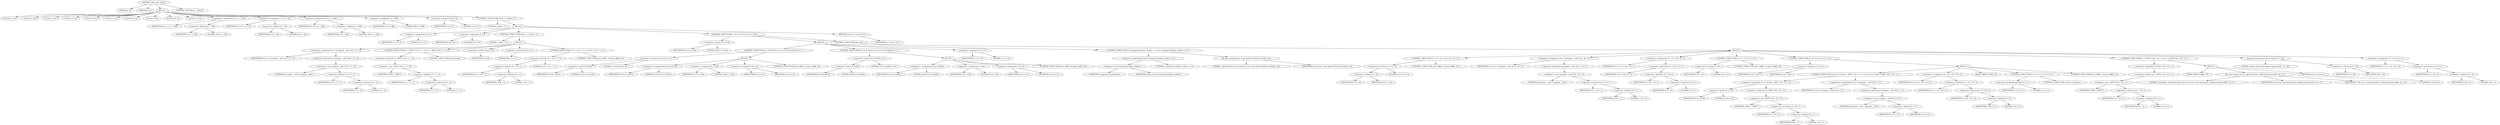 digraph udhcp_get_option {  
"1000111" [label = "(METHOD,udhcp_get_option)" ]
"1000112" [label = "(PARAM,int a1)" ]
"1000113" [label = "(PARAM,int a2)" ]
"1000114" [label = "(BLOCK,,)" ]
"1000115" [label = "(LOCAL,v2: int)" ]
"1000116" [label = "(LOCAL,v3: int)" ]
"1000117" [label = "(LOCAL,v4: int)" ]
"1000118" [label = "(LOCAL,v5: int)" ]
"1000119" [label = "(LOCAL,v6: int)" ]
"1000120" [label = "(LOCAL,v7: int)" ]
"1000121" [label = "(LOCAL,v8: int)" ]
"1000122" [label = "(LOCAL,v9: int)" ]
"1000123" [label = "(LOCAL,v10: int)" ]
"1000124" [label = "(LOCAL,v11: int)" ]
"1000125" [label = "(<operator>.assignment,v2 = a1 + 108)" ]
"1000126" [label = "(IDENTIFIER,v2,v2 = a1 + 108)" ]
"1000127" [label = "(<operator>.addition,a1 + 108)" ]
"1000128" [label = "(IDENTIFIER,a1,a1 + 108)" ]
"1000129" [label = "(LITERAL,108,a1 + 108)" ]
"1000130" [label = "(<operator>.assignment,v3 = a1 + 44)" ]
"1000131" [label = "(IDENTIFIER,v3,v3 = a1 + 44)" ]
"1000132" [label = "(<operator>.addition,a1 + 44)" ]
"1000133" [label = "(IDENTIFIER,a1,a1 + 44)" ]
"1000134" [label = "(LITERAL,44,a1 + 44)" ]
"1000135" [label = "(<operator>.assignment,v4 = a1 + 240)" ]
"1000136" [label = "(IDENTIFIER,v4,v4 = a1 + 240)" ]
"1000137" [label = "(<operator>.addition,a1 + 240)" ]
"1000138" [label = "(IDENTIFIER,a1,a1 + 240)" ]
"1000139" [label = "(LITERAL,240,a1 + 240)" ]
"1000140" [label = "(<operator>.assignment,v5 = 388)" ]
"1000141" [label = "(IDENTIFIER,v5,v5 = 388)" ]
"1000142" [label = "(LITERAL,388,v5 = 388)" ]
"1000143" [label = "(<operator>.assignment,v6 = 0)" ]
"1000144" [label = "(IDENTIFIER,v6,v6 = 0)" ]
"1000145" [label = "(LITERAL,0,v6 = 0)" ]
"1000146" [label = "(CONTROL_STRUCTURE,while ( 2 ),while ( 2 ))" ]
"1000147" [label = "(LITERAL,2,while ( 2 ))" ]
"1000148" [label = "(BLOCK,,)" ]
"1000149" [label = "(<operator>.assignment,v7 = 2)" ]
"1000150" [label = "(IDENTIFIER,v7,v7 = 2)" ]
"1000151" [label = "(LITERAL,2,v7 = 2)" ]
"1000152" [label = "(<operator>.assignment,v8 = 0)" ]
"1000153" [label = "(IDENTIFIER,v8,v8 = 0)" ]
"1000154" [label = "(LITERAL,0,v8 = 0)" ]
"1000155" [label = "(CONTROL_STRUCTURE,while ( 1 ),while ( 1 ))" ]
"1000156" [label = "(LITERAL,1,while ( 1 ))" ]
"1000157" [label = "(BLOCK,,)" ]
"1000158" [label = "(<operator>.assignment,v9 = *(unsigned __int8 *)(v4 + v7 - 2))" ]
"1000159" [label = "(IDENTIFIER,v9,v9 = *(unsigned __int8 *)(v4 + v7 - 2))" ]
"1000160" [label = "(<operator>.indirection,*(unsigned __int8 *)(v4 + v7 - 2))" ]
"1000161" [label = "(<operator>.cast,(unsigned __int8 *)(v4 + v7 - 2))" ]
"1000162" [label = "(UNKNOWN,unsigned __int8 *,unsigned __int8 *)" ]
"1000163" [label = "(<operator>.addition,v4 + v7 - 2)" ]
"1000164" [label = "(IDENTIFIER,v4,v4 + v7 - 2)" ]
"1000165" [label = "(<operator>.subtraction,v7 - 2)" ]
"1000166" [label = "(IDENTIFIER,v7,v7 - 2)" ]
"1000167" [label = "(LITERAL,2,v7 - 2)" ]
"1000168" [label = "(CONTROL_STRUCTURE,if ( *(_BYTE *)(v4 + v7 - 2) ),if ( *(_BYTE *)(v4 + v7 - 2) ))" ]
"1000169" [label = "(<operator>.indirection,*(_BYTE *)(v4 + v7 - 2))" ]
"1000170" [label = "(<operator>.cast,(_BYTE *)(v4 + v7 - 2))" ]
"1000171" [label = "(UNKNOWN,_BYTE *,_BYTE *)" ]
"1000172" [label = "(<operator>.addition,v4 + v7 - 2)" ]
"1000173" [label = "(IDENTIFIER,v4,v4 + v7 - 2)" ]
"1000174" [label = "(<operator>.subtraction,v7 - 2)" ]
"1000175" [label = "(IDENTIFIER,v7,v7 - 2)" ]
"1000176" [label = "(LITERAL,2,v7 - 2)" ]
"1000177" [label = "(CONTROL_STRUCTURE,break;,break;)" ]
"1000178" [label = "(<operator>.preDecrement,--v8)" ]
"1000179" [label = "(IDENTIFIER,v8,--v8)" ]
"1000180" [label = "(<operator>.preIncrement,++v7)" ]
"1000181" [label = "(IDENTIFIER,v7,++v7)" ]
"1000182" [label = "(CONTROL_STRUCTURE,if ( v5 + v8 + 1 < 2 ),if ( v5 + v8 + 1 < 2 ))" ]
"1000183" [label = "(<operator>.lessThan,v5 + v8 + 1 < 2)" ]
"1000184" [label = "(<operator>.addition,v5 + v8 + 1)" ]
"1000185" [label = "(IDENTIFIER,v5,v5 + v8 + 1)" ]
"1000186" [label = "(<operator>.addition,v8 + 1)" ]
"1000187" [label = "(IDENTIFIER,v8,v8 + 1)" ]
"1000188" [label = "(LITERAL,1,v8 + 1)" ]
"1000189" [label = "(LITERAL,2,v5 + v8 + 1 < 2)" ]
"1000190" [label = "(CONTROL_STRUCTURE,goto LABEL_19;,goto LABEL_19;)" ]
"1000191" [label = "(CONTROL_STRUCTURE,if ( v9 == 255 ),if ( v9 == 255 ))" ]
"1000192" [label = "(<operator>.equals,v9 == 255)" ]
"1000193" [label = "(IDENTIFIER,v9,v9 == 255)" ]
"1000194" [label = "(LITERAL,255,v9 == 255)" ]
"1000195" [label = "(BLOCK,,)" ]
"1000196" [label = "(CONTROL_STRUCTURE,if ( (v6 & 0x101) == 1 ),if ( (v6 & 0x101) == 1 ))" ]
"1000197" [label = "(<operator>.equals,(v6 & 0x101) == 1)" ]
"1000198" [label = "(<operator>.and,v6 & 0x101)" ]
"1000199" [label = "(IDENTIFIER,v6,v6 & 0x101)" ]
"1000200" [label = "(LITERAL,0x101,v6 & 0x101)" ]
"1000201" [label = "(LITERAL,1,(v6 & 0x101) == 1)" ]
"1000202" [label = "(BLOCK,,)" ]
"1000203" [label = "(<operators>.assignmentOr,v6 |= 0x101u)" ]
"1000204" [label = "(IDENTIFIER,v6,v6 |= 0x101u)" ]
"1000205" [label = "(LITERAL,0x101u,v6 |= 0x101u)" ]
"1000206" [label = "(<operator>.assignment,v5 = 128)" ]
"1000207" [label = "(IDENTIFIER,v5,v5 = 128)" ]
"1000208" [label = "(LITERAL,128,v5 = 128)" ]
"1000209" [label = "(<operator>.assignment,v4 = v2)" ]
"1000210" [label = "(IDENTIFIER,v4,v4 = v2)" ]
"1000211" [label = "(IDENTIFIER,v2,v4 = v2)" ]
"1000212" [label = "(CONTROL_STRUCTURE,goto LABEL_18;,goto LABEL_18;)" ]
"1000213" [label = "(CONTROL_STRUCTURE,if ( (v6 & 0x202) == 2 ),if ( (v6 & 0x202) == 2 ))" ]
"1000214" [label = "(<operator>.equals,(v6 & 0x202) == 2)" ]
"1000215" [label = "(<operator>.and,v6 & 0x202)" ]
"1000216" [label = "(IDENTIFIER,v6,v6 & 0x202)" ]
"1000217" [label = "(LITERAL,0x202,v6 & 0x202)" ]
"1000218" [label = "(LITERAL,2,(v6 & 0x202) == 2)" ]
"1000219" [label = "(BLOCK,,)" ]
"1000220" [label = "(<operators>.assignmentOr,v6 |= 0x202u)" ]
"1000221" [label = "(IDENTIFIER,v6,v6 |= 0x202u)" ]
"1000222" [label = "(LITERAL,0x202u,v6 |= 0x202u)" ]
"1000223" [label = "(<operator>.assignment,v5 = 64)" ]
"1000224" [label = "(IDENTIFIER,v5,v5 = 64)" ]
"1000225" [label = "(LITERAL,64,v5 = 64)" ]
"1000226" [label = "(<operator>.assignment,v4 = v3)" ]
"1000227" [label = "(IDENTIFIER,v4,v4 = v3)" ]
"1000228" [label = "(IDENTIFIER,v3,v4 = v3)" ]
"1000229" [label = "(CONTROL_STRUCTURE,goto LABEL_18;,goto LABEL_18;)" ]
"1000230" [label = "(<operator>.assignment,v11 = 0)" ]
"1000231" [label = "(IDENTIFIER,v11,v11 = 0)" ]
"1000232" [label = "(LITERAL,0,v11 = 0)" ]
"1000233" [label = "(CONTROL_STRUCTURE,if ( (unsigned int)dhcp_verbose >= 3 ),if ( (unsigned int)dhcp_verbose >= 3 ))" ]
"1000234" [label = "(<operator>.greaterEqualsThan,(unsigned int)dhcp_verbose >= 3)" ]
"1000235" [label = "(<operator>.cast,(unsigned int)dhcp_verbose)" ]
"1000236" [label = "(UNKNOWN,unsigned int,unsigned int)" ]
"1000237" [label = "(IDENTIFIER,dhcp_verbose,(unsigned int)dhcp_verbose)" ]
"1000238" [label = "(LITERAL,3,(unsigned int)dhcp_verbose >= 3)" ]
"1000239" [label = "(bb_error_msg,bb_error_msg(\"option 0x%02x not found\", a2))" ]
"1000240" [label = "(LITERAL,\"option 0x%02x not found\",bb_error_msg(\"option 0x%02x not found\", a2))" ]
"1000241" [label = "(IDENTIFIER,a2,bb_error_msg(\"option 0x%02x not found\", a2))" ]
"1000242" [label = "(CONTROL_STRUCTURE,else,else)" ]
"1000243" [label = "(BLOCK,,)" ]
"1000244" [label = "(CONTROL_STRUCTURE,if ( v5 + v8 < 2 ),if ( v5 + v8 < 2 ))" ]
"1000245" [label = "(<operator>.lessThan,v5 + v8 < 2)" ]
"1000246" [label = "(<operator>.addition,v5 + v8)" ]
"1000247" [label = "(IDENTIFIER,v5,v5 + v8)" ]
"1000248" [label = "(IDENTIFIER,v8,v5 + v8)" ]
"1000249" [label = "(LITERAL,2,v5 + v8 < 2)" ]
"1000250" [label = "(CONTROL_STRUCTURE,goto LABEL_19;,goto LABEL_19;)" ]
"1000251" [label = "(<operator>.assignment,v10 = *(unsigned __int8 *)(v4 - v8 + 1))" ]
"1000252" [label = "(IDENTIFIER,v10,v10 = *(unsigned __int8 *)(v4 - v8 + 1))" ]
"1000253" [label = "(<operator>.indirection,*(unsigned __int8 *)(v4 - v8 + 1))" ]
"1000254" [label = "(<operator>.cast,(unsigned __int8 *)(v4 - v8 + 1))" ]
"1000255" [label = "(UNKNOWN,unsigned __int8 *,unsigned __int8 *)" ]
"1000256" [label = "(<operator>.subtraction,v4 - v8 + 1)" ]
"1000257" [label = "(IDENTIFIER,v4,v4 - v8 + 1)" ]
"1000258" [label = "(<operator>.addition,v8 + 1)" ]
"1000259" [label = "(IDENTIFIER,v8,v8 + 1)" ]
"1000260" [label = "(LITERAL,1,v8 + 1)" ]
"1000261" [label = "(<operator>.assignment,v5 = v5 - v10 + v8 - 2)" ]
"1000262" [label = "(IDENTIFIER,v5,v5 = v5 - v10 + v8 - 2)" ]
"1000263" [label = "(<operator>.subtraction,v5 - v10 + v8 - 2)" ]
"1000264" [label = "(IDENTIFIER,v5,v5 - v10 + v8 - 2)" ]
"1000265" [label = "(<operator>.addition,v10 + v8 - 2)" ]
"1000266" [label = "(IDENTIFIER,v10,v10 + v8 - 2)" ]
"1000267" [label = "(<operator>.subtraction,v8 - 2)" ]
"1000268" [label = "(IDENTIFIER,v8,v8 - 2)" ]
"1000269" [label = "(LITERAL,2,v8 - 2)" ]
"1000270" [label = "(CONTROL_STRUCTURE,if ( v5 < 0 ),if ( v5 < 0 ))" ]
"1000271" [label = "(<operator>.lessThan,v5 < 0)" ]
"1000272" [label = "(IDENTIFIER,v5,v5 < 0)" ]
"1000273" [label = "(LITERAL,0,v5 < 0)" ]
"1000274" [label = "(CONTROL_STRUCTURE,goto LABEL_19;,goto LABEL_19;)" ]
"1000275" [label = "(CONTROL_STRUCTURE,if ( v9 != a2 ),if ( v9 != a2 ))" ]
"1000276" [label = "(<operator>.notEquals,v9 != a2)" ]
"1000277" [label = "(IDENTIFIER,v9,v9 != a2)" ]
"1000278" [label = "(IDENTIFIER,a2,v9 != a2)" ]
"1000279" [label = "(BLOCK,,)" ]
"1000280" [label = "(CONTROL_STRUCTURE,if ( v9 == 52 && *(_BYTE *)(v4 - v8 + 1) ),if ( v9 == 52 && *(_BYTE *)(v4 - v8 + 1) ))" ]
"1000281" [label = "(<operator>.logicalAnd,v9 == 52 && *(_BYTE *)(v4 - v8 + 1))" ]
"1000282" [label = "(<operator>.equals,v9 == 52)" ]
"1000283" [label = "(IDENTIFIER,v9,v9 == 52)" ]
"1000284" [label = "(LITERAL,52,v9 == 52)" ]
"1000285" [label = "(<operator>.indirection,*(_BYTE *)(v4 - v8 + 1))" ]
"1000286" [label = "(<operator>.cast,(_BYTE *)(v4 - v8 + 1))" ]
"1000287" [label = "(UNKNOWN,_BYTE *,_BYTE *)" ]
"1000288" [label = "(<operator>.subtraction,v4 - v8 + 1)" ]
"1000289" [label = "(IDENTIFIER,v4,v4 - v8 + 1)" ]
"1000290" [label = "(<operator>.addition,v8 + 1)" ]
"1000291" [label = "(IDENTIFIER,v8,v8 + 1)" ]
"1000292" [label = "(LITERAL,1,v8 + 1)" ]
"1000293" [label = "(<operators>.assignmentOr,v6 |= *(unsigned __int8 *)(v4 + v7))" ]
"1000294" [label = "(IDENTIFIER,v6,v6 |= *(unsigned __int8 *)(v4 + v7))" ]
"1000295" [label = "(<operator>.indirection,*(unsigned __int8 *)(v4 + v7))" ]
"1000296" [label = "(<operator>.cast,(unsigned __int8 *)(v4 + v7))" ]
"1000297" [label = "(UNKNOWN,unsigned __int8 *,unsigned __int8 *)" ]
"1000298" [label = "(<operator>.addition,v4 + v7)" ]
"1000299" [label = "(IDENTIFIER,v4,v4 + v7)" ]
"1000300" [label = "(IDENTIFIER,v7,v4 + v7)" ]
"1000301" [label = "(<operator>.assignment,v4 = v4 + v10 - v8 + 2)" ]
"1000302" [label = "(IDENTIFIER,v4,v4 = v4 + v10 - v8 + 2)" ]
"1000303" [label = "(<operator>.addition,v4 + v10 - v8 + 2)" ]
"1000304" [label = "(IDENTIFIER,v4,v4 + v10 - v8 + 2)" ]
"1000305" [label = "(<operator>.subtraction,v10 - v8 + 2)" ]
"1000306" [label = "(IDENTIFIER,v10,v10 - v8 + 2)" ]
"1000307" [label = "(<operator>.addition,v8 + 2)" ]
"1000308" [label = "(IDENTIFIER,v8,v8 + 2)" ]
"1000309" [label = "(LITERAL,2,v8 + 2)" ]
"1000310" [label = "(JUMP_TARGET,LABEL_18)" ]
"1000311" [label = "(CONTROL_STRUCTURE,if ( v5 >= 1 ),if ( v5 >= 1 ))" ]
"1000312" [label = "(<operator>.greaterEqualsThan,v5 >= 1)" ]
"1000313" [label = "(IDENTIFIER,v5,v5 >= 1)" ]
"1000314" [label = "(LITERAL,1,v5 >= 1)" ]
"1000315" [label = "(CONTROL_STRUCTURE,continue;,continue;)" ]
"1000316" [label = "(CONTROL_STRUCTURE,goto LABEL_19;,goto LABEL_19;)" ]
"1000317" [label = "(CONTROL_STRUCTURE,if ( !*(_BYTE *)(v4 - v8 + 1) ),if ( !*(_BYTE *)(v4 - v8 + 1) ))" ]
"1000318" [label = "(<operator>.logicalNot,!*(_BYTE *)(v4 - v8 + 1))" ]
"1000319" [label = "(<operator>.indirection,*(_BYTE *)(v4 - v8 + 1))" ]
"1000320" [label = "(<operator>.cast,(_BYTE *)(v4 - v8 + 1))" ]
"1000321" [label = "(UNKNOWN,_BYTE *,_BYTE *)" ]
"1000322" [label = "(<operator>.subtraction,v4 - v8 + 1)" ]
"1000323" [label = "(IDENTIFIER,v4,v4 - v8 + 1)" ]
"1000324" [label = "(<operator>.addition,v8 + 1)" ]
"1000325" [label = "(IDENTIFIER,v8,v8 + 1)" ]
"1000326" [label = "(LITERAL,1,v8 + 1)" ]
"1000327" [label = "(BLOCK,,)" ]
"1000328" [label = "(JUMP_TARGET,LABEL_19)" ]
"1000329" [label = "(bb_error_msg,bb_error_msg(\"bad packet, malformed option field\", a2, v7))" ]
"1000330" [label = "(LITERAL,\"bad packet, malformed option field\",bb_error_msg(\"bad packet, malformed option field\", a2, v7))" ]
"1000331" [label = "(IDENTIFIER,a2,bb_error_msg(\"bad packet, malformed option field\", a2, v7))" ]
"1000332" [label = "(IDENTIFIER,v7,bb_error_msg(\"bad packet, malformed option field\", a2, v7))" ]
"1000333" [label = "(RETURN,return 0;,return 0;)" ]
"1000334" [label = "(LITERAL,0,return 0;)" ]
"1000335" [label = "(log_option,log_option(\"option found\", v4 - v8))" ]
"1000336" [label = "(LITERAL,\"option found\",log_option(\"option found\", v4 - v8))" ]
"1000337" [label = "(<operator>.subtraction,v4 - v8)" ]
"1000338" [label = "(IDENTIFIER,v4,v4 - v8)" ]
"1000339" [label = "(IDENTIFIER,v8,v4 - v8)" ]
"1000340" [label = "(<operator>.assignment,v11 = v4 - v8 + 2)" ]
"1000341" [label = "(IDENTIFIER,v11,v11 = v4 - v8 + 2)" ]
"1000342" [label = "(<operator>.subtraction,v4 - v8 + 2)" ]
"1000343" [label = "(IDENTIFIER,v4,v4 - v8 + 2)" ]
"1000344" [label = "(<operator>.addition,v8 + 2)" ]
"1000345" [label = "(IDENTIFIER,v8,v8 + 2)" ]
"1000346" [label = "(LITERAL,2,v8 + 2)" ]
"1000347" [label = "(RETURN,return v11;,return v11;)" ]
"1000348" [label = "(IDENTIFIER,v11,return v11;)" ]
"1000349" [label = "(METHOD_RETURN,int __fastcall)" ]
  "1000111" -> "1000112" 
  "1000111" -> "1000113" 
  "1000111" -> "1000114" 
  "1000111" -> "1000349" 
  "1000114" -> "1000115" 
  "1000114" -> "1000116" 
  "1000114" -> "1000117" 
  "1000114" -> "1000118" 
  "1000114" -> "1000119" 
  "1000114" -> "1000120" 
  "1000114" -> "1000121" 
  "1000114" -> "1000122" 
  "1000114" -> "1000123" 
  "1000114" -> "1000124" 
  "1000114" -> "1000125" 
  "1000114" -> "1000130" 
  "1000114" -> "1000135" 
  "1000114" -> "1000140" 
  "1000114" -> "1000143" 
  "1000114" -> "1000146" 
  "1000125" -> "1000126" 
  "1000125" -> "1000127" 
  "1000127" -> "1000128" 
  "1000127" -> "1000129" 
  "1000130" -> "1000131" 
  "1000130" -> "1000132" 
  "1000132" -> "1000133" 
  "1000132" -> "1000134" 
  "1000135" -> "1000136" 
  "1000135" -> "1000137" 
  "1000137" -> "1000138" 
  "1000137" -> "1000139" 
  "1000140" -> "1000141" 
  "1000140" -> "1000142" 
  "1000143" -> "1000144" 
  "1000143" -> "1000145" 
  "1000146" -> "1000147" 
  "1000146" -> "1000148" 
  "1000148" -> "1000149" 
  "1000148" -> "1000152" 
  "1000148" -> "1000155" 
  "1000148" -> "1000191" 
  "1000148" -> "1000347" 
  "1000149" -> "1000150" 
  "1000149" -> "1000151" 
  "1000152" -> "1000153" 
  "1000152" -> "1000154" 
  "1000155" -> "1000156" 
  "1000155" -> "1000157" 
  "1000157" -> "1000158" 
  "1000157" -> "1000168" 
  "1000157" -> "1000178" 
  "1000157" -> "1000180" 
  "1000157" -> "1000182" 
  "1000158" -> "1000159" 
  "1000158" -> "1000160" 
  "1000160" -> "1000161" 
  "1000161" -> "1000162" 
  "1000161" -> "1000163" 
  "1000163" -> "1000164" 
  "1000163" -> "1000165" 
  "1000165" -> "1000166" 
  "1000165" -> "1000167" 
  "1000168" -> "1000169" 
  "1000168" -> "1000177" 
  "1000169" -> "1000170" 
  "1000170" -> "1000171" 
  "1000170" -> "1000172" 
  "1000172" -> "1000173" 
  "1000172" -> "1000174" 
  "1000174" -> "1000175" 
  "1000174" -> "1000176" 
  "1000178" -> "1000179" 
  "1000180" -> "1000181" 
  "1000182" -> "1000183" 
  "1000182" -> "1000190" 
  "1000183" -> "1000184" 
  "1000183" -> "1000189" 
  "1000184" -> "1000185" 
  "1000184" -> "1000186" 
  "1000186" -> "1000187" 
  "1000186" -> "1000188" 
  "1000191" -> "1000192" 
  "1000191" -> "1000195" 
  "1000191" -> "1000242" 
  "1000192" -> "1000193" 
  "1000192" -> "1000194" 
  "1000195" -> "1000196" 
  "1000195" -> "1000213" 
  "1000195" -> "1000230" 
  "1000195" -> "1000233" 
  "1000196" -> "1000197" 
  "1000196" -> "1000202" 
  "1000197" -> "1000198" 
  "1000197" -> "1000201" 
  "1000198" -> "1000199" 
  "1000198" -> "1000200" 
  "1000202" -> "1000203" 
  "1000202" -> "1000206" 
  "1000202" -> "1000209" 
  "1000202" -> "1000212" 
  "1000203" -> "1000204" 
  "1000203" -> "1000205" 
  "1000206" -> "1000207" 
  "1000206" -> "1000208" 
  "1000209" -> "1000210" 
  "1000209" -> "1000211" 
  "1000213" -> "1000214" 
  "1000213" -> "1000219" 
  "1000214" -> "1000215" 
  "1000214" -> "1000218" 
  "1000215" -> "1000216" 
  "1000215" -> "1000217" 
  "1000219" -> "1000220" 
  "1000219" -> "1000223" 
  "1000219" -> "1000226" 
  "1000219" -> "1000229" 
  "1000220" -> "1000221" 
  "1000220" -> "1000222" 
  "1000223" -> "1000224" 
  "1000223" -> "1000225" 
  "1000226" -> "1000227" 
  "1000226" -> "1000228" 
  "1000230" -> "1000231" 
  "1000230" -> "1000232" 
  "1000233" -> "1000234" 
  "1000233" -> "1000239" 
  "1000234" -> "1000235" 
  "1000234" -> "1000238" 
  "1000235" -> "1000236" 
  "1000235" -> "1000237" 
  "1000239" -> "1000240" 
  "1000239" -> "1000241" 
  "1000242" -> "1000243" 
  "1000243" -> "1000244" 
  "1000243" -> "1000251" 
  "1000243" -> "1000261" 
  "1000243" -> "1000270" 
  "1000243" -> "1000275" 
  "1000243" -> "1000317" 
  "1000243" -> "1000335" 
  "1000243" -> "1000340" 
  "1000244" -> "1000245" 
  "1000244" -> "1000250" 
  "1000245" -> "1000246" 
  "1000245" -> "1000249" 
  "1000246" -> "1000247" 
  "1000246" -> "1000248" 
  "1000251" -> "1000252" 
  "1000251" -> "1000253" 
  "1000253" -> "1000254" 
  "1000254" -> "1000255" 
  "1000254" -> "1000256" 
  "1000256" -> "1000257" 
  "1000256" -> "1000258" 
  "1000258" -> "1000259" 
  "1000258" -> "1000260" 
  "1000261" -> "1000262" 
  "1000261" -> "1000263" 
  "1000263" -> "1000264" 
  "1000263" -> "1000265" 
  "1000265" -> "1000266" 
  "1000265" -> "1000267" 
  "1000267" -> "1000268" 
  "1000267" -> "1000269" 
  "1000270" -> "1000271" 
  "1000270" -> "1000274" 
  "1000271" -> "1000272" 
  "1000271" -> "1000273" 
  "1000275" -> "1000276" 
  "1000275" -> "1000279" 
  "1000276" -> "1000277" 
  "1000276" -> "1000278" 
  "1000279" -> "1000280" 
  "1000279" -> "1000301" 
  "1000279" -> "1000310" 
  "1000279" -> "1000311" 
  "1000279" -> "1000316" 
  "1000280" -> "1000281" 
  "1000280" -> "1000293" 
  "1000281" -> "1000282" 
  "1000281" -> "1000285" 
  "1000282" -> "1000283" 
  "1000282" -> "1000284" 
  "1000285" -> "1000286" 
  "1000286" -> "1000287" 
  "1000286" -> "1000288" 
  "1000288" -> "1000289" 
  "1000288" -> "1000290" 
  "1000290" -> "1000291" 
  "1000290" -> "1000292" 
  "1000293" -> "1000294" 
  "1000293" -> "1000295" 
  "1000295" -> "1000296" 
  "1000296" -> "1000297" 
  "1000296" -> "1000298" 
  "1000298" -> "1000299" 
  "1000298" -> "1000300" 
  "1000301" -> "1000302" 
  "1000301" -> "1000303" 
  "1000303" -> "1000304" 
  "1000303" -> "1000305" 
  "1000305" -> "1000306" 
  "1000305" -> "1000307" 
  "1000307" -> "1000308" 
  "1000307" -> "1000309" 
  "1000311" -> "1000312" 
  "1000311" -> "1000315" 
  "1000312" -> "1000313" 
  "1000312" -> "1000314" 
  "1000317" -> "1000318" 
  "1000317" -> "1000327" 
  "1000318" -> "1000319" 
  "1000319" -> "1000320" 
  "1000320" -> "1000321" 
  "1000320" -> "1000322" 
  "1000322" -> "1000323" 
  "1000322" -> "1000324" 
  "1000324" -> "1000325" 
  "1000324" -> "1000326" 
  "1000327" -> "1000328" 
  "1000327" -> "1000329" 
  "1000327" -> "1000333" 
  "1000329" -> "1000330" 
  "1000329" -> "1000331" 
  "1000329" -> "1000332" 
  "1000333" -> "1000334" 
  "1000335" -> "1000336" 
  "1000335" -> "1000337" 
  "1000337" -> "1000338" 
  "1000337" -> "1000339" 
  "1000340" -> "1000341" 
  "1000340" -> "1000342" 
  "1000342" -> "1000343" 
  "1000342" -> "1000344" 
  "1000344" -> "1000345" 
  "1000344" -> "1000346" 
  "1000347" -> "1000348" 
}
